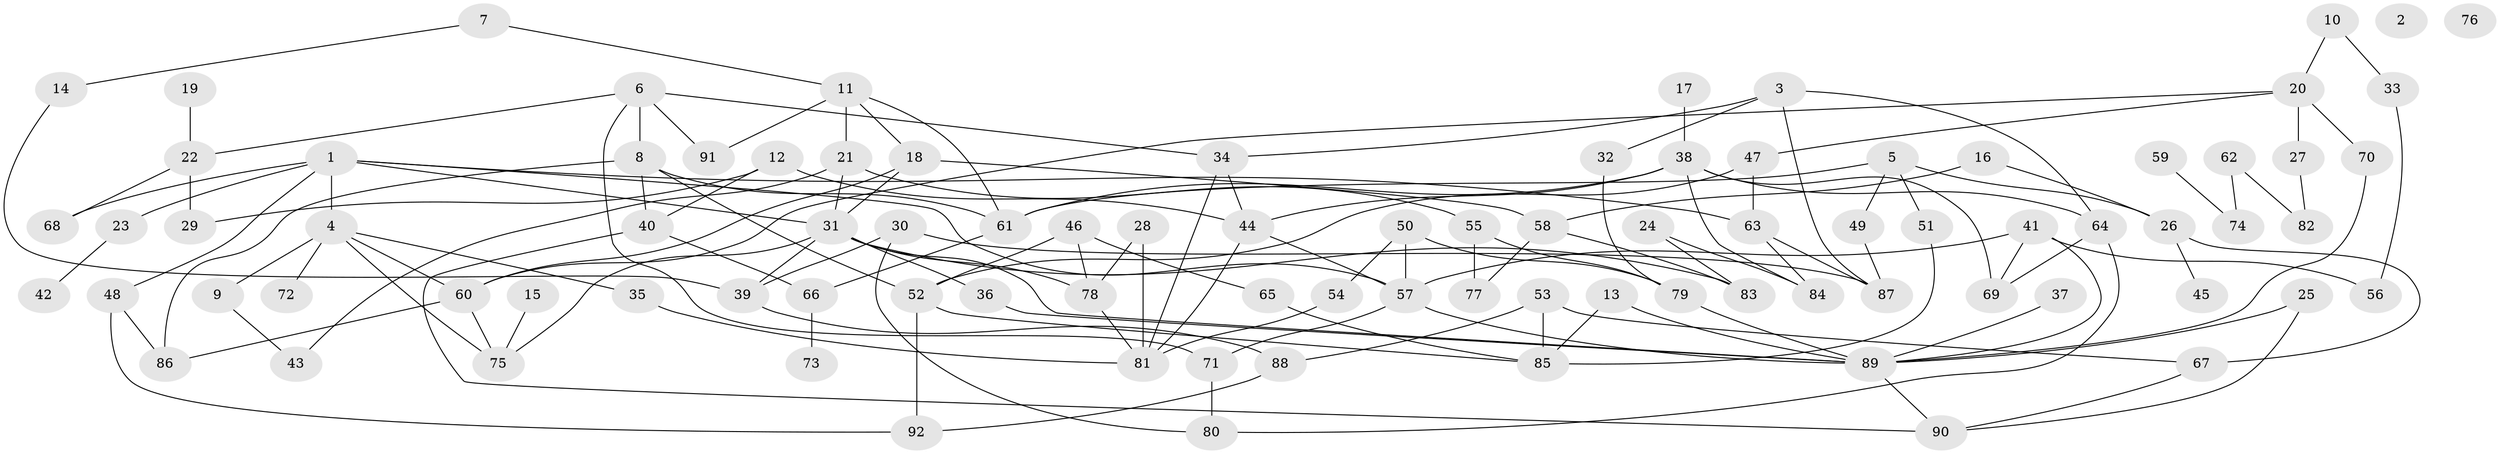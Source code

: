 // coarse degree distribution, {13: 0.01694915254237288, 0: 0.03389830508474576, 6: 0.1016949152542373, 4: 0.15254237288135594, 7: 0.05084745762711865, 2: 0.23728813559322035, 5: 0.13559322033898305, 3: 0.11864406779661017, 1: 0.13559322033898305, 11: 0.01694915254237288}
// Generated by graph-tools (version 1.1) at 2025/41/03/06/25 10:41:24]
// undirected, 92 vertices, 144 edges
graph export_dot {
graph [start="1"]
  node [color=gray90,style=filled];
  1;
  2;
  3;
  4;
  5;
  6;
  7;
  8;
  9;
  10;
  11;
  12;
  13;
  14;
  15;
  16;
  17;
  18;
  19;
  20;
  21;
  22;
  23;
  24;
  25;
  26;
  27;
  28;
  29;
  30;
  31;
  32;
  33;
  34;
  35;
  36;
  37;
  38;
  39;
  40;
  41;
  42;
  43;
  44;
  45;
  46;
  47;
  48;
  49;
  50;
  51;
  52;
  53;
  54;
  55;
  56;
  57;
  58;
  59;
  60;
  61;
  62;
  63;
  64;
  65;
  66;
  67;
  68;
  69;
  70;
  71;
  72;
  73;
  74;
  75;
  76;
  77;
  78;
  79;
  80;
  81;
  82;
  83;
  84;
  85;
  86;
  87;
  88;
  89;
  90;
  91;
  92;
  1 -- 4;
  1 -- 23;
  1 -- 31;
  1 -- 48;
  1 -- 57;
  1 -- 63;
  1 -- 68;
  3 -- 32;
  3 -- 34;
  3 -- 64;
  3 -- 87;
  4 -- 9;
  4 -- 35;
  4 -- 60;
  4 -- 72;
  4 -- 75;
  5 -- 26;
  5 -- 49;
  5 -- 51;
  5 -- 61;
  6 -- 8;
  6 -- 22;
  6 -- 34;
  6 -- 71;
  6 -- 91;
  7 -- 11;
  7 -- 14;
  8 -- 40;
  8 -- 52;
  8 -- 61;
  8 -- 86;
  9 -- 43;
  10 -- 20;
  10 -- 33;
  11 -- 18;
  11 -- 21;
  11 -- 61;
  11 -- 91;
  12 -- 29;
  12 -- 40;
  12 -- 44;
  13 -- 85;
  13 -- 89;
  14 -- 39;
  15 -- 75;
  16 -- 26;
  16 -- 58;
  17 -- 38;
  18 -- 31;
  18 -- 58;
  18 -- 60;
  19 -- 22;
  20 -- 27;
  20 -- 47;
  20 -- 60;
  20 -- 70;
  21 -- 31;
  21 -- 43;
  21 -- 55;
  22 -- 29;
  22 -- 68;
  23 -- 42;
  24 -- 83;
  24 -- 84;
  25 -- 89;
  25 -- 90;
  26 -- 45;
  26 -- 67;
  27 -- 82;
  28 -- 78;
  28 -- 81;
  30 -- 39;
  30 -- 80;
  30 -- 87;
  31 -- 36;
  31 -- 39;
  31 -- 75;
  31 -- 78;
  31 -- 83;
  31 -- 89;
  32 -- 79;
  33 -- 56;
  34 -- 44;
  34 -- 81;
  35 -- 81;
  36 -- 89;
  37 -- 89;
  38 -- 44;
  38 -- 61;
  38 -- 64;
  38 -- 69;
  38 -- 84;
  39 -- 88;
  40 -- 66;
  40 -- 90;
  41 -- 56;
  41 -- 57;
  41 -- 69;
  41 -- 89;
  44 -- 57;
  44 -- 81;
  46 -- 52;
  46 -- 65;
  46 -- 78;
  47 -- 52;
  47 -- 63;
  48 -- 86;
  48 -- 92;
  49 -- 87;
  50 -- 54;
  50 -- 57;
  50 -- 79;
  51 -- 85;
  52 -- 85;
  52 -- 92;
  53 -- 67;
  53 -- 85;
  53 -- 88;
  54 -- 81;
  55 -- 77;
  55 -- 79;
  57 -- 71;
  57 -- 89;
  58 -- 77;
  58 -- 83;
  59 -- 74;
  60 -- 75;
  60 -- 86;
  61 -- 66;
  62 -- 74;
  62 -- 82;
  63 -- 84;
  63 -- 87;
  64 -- 69;
  64 -- 80;
  65 -- 85;
  66 -- 73;
  67 -- 90;
  70 -- 89;
  71 -- 80;
  78 -- 81;
  79 -- 89;
  88 -- 92;
  89 -- 90;
}
